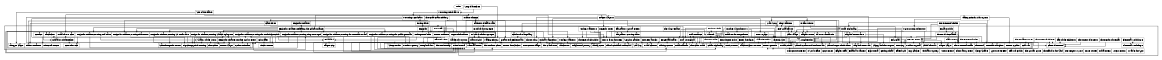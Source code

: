 digraph D {
        splines=ortho
        graph[pad="0.5", nodesep="0.02", ranksep="0.02", size="7.75,10.25"]
		nodes[nodesep=0.05, ranksep=0.05]
		edge[weight = 1.2]
		subgraph subs1a{
			rank = "same"
			"Animal Magnetism" [shape=box]
			"Between a Rock..." [shape=box]
			"Biohazard" [shape=box]
			"Creature of Fenkenstrain" [shape=box]
			"Elemental Workshop II" [shape=box]
			"Enter the Abyss" [shape=box]
			"Forgettable Tale..." [shape=box]
			"Ghosts Ahoy" [shape=box]
			"Grim Tales" [shape=box]
			"Haunted Mine" [shape=box]
			"Heroes' Quest" [shape=box]
			"Holy Grail" [shape=box]
			"Horror from the Deep" [shape=box]
			"Icthlarin's Little Helper" [shape=box]
			"Jungle Potion" [shape=box]
			"Making History" [shape=box]
			"Monkey Madness I" [shape=box]
		}
		
        subgraph subs1{
                rank = "same"
                
                "Nature Spirit" [shape=box]
                "Olaf's Quest" [shape=box]
                "Recipe for Disaster/Another Cook's Quest" [shape=box]
                "Recruitment Drive" [shape=box]
                "Scorpion Catcher" [shape=box]
                "Shades of Mort'ton" [shape=box]
                "Shadow of the Storm" [shape=box]
                "Tale of the Righteous" [shape=box]
                "The Ascent of Arceuus" [shape=box]
                "The Depths of Despair" [shape=box]
                "The Dig Site" [shape=box]
                "The Eyes of Glouphrie" [shape=box]
                "The Forsaken Tower" [shape=box]
                "The Fremennik Isles" [shape=box]
                "The Lost Tribe" [shape=box]
                "The Queen of Thieves" [shape=box]
                "Troll Stronghold" [shape=box]
                "What Lies Below" [shape=box]
        }
        subgraph subs2{
                rank = "same"
                "A Tail of Two Cats" [shape=box]
                "Bone Voyage" [shape=box]
                "Contact!" [shape=box]
                "Death to the Dorgeshuun" [shape=box]
                "Desert Treasure" [shape=box]
                "Eadgar's Ruse" [shape=box]
                "Fairytale I - Growing Pains" [shape=box]
                "Garden of Tranquillity" [shape=box]
                "In Search of the Myreque" [shape=box]
                "Rag and Bone Man II" [shape=box]
                "Ratcatchers" [shape=box]
                "Recipe for Disaster/Freeing Evil Dave" [shape=box]
                "Recipe for Disaster/Freeing King Awowogei" [shape=box]
                "Recipe for Disaster/Freeing Pirate Pete" [shape=box]
                "Recipe for Disaster/Freeing Sir Amik Varze" [shape=box]
                "Recipe for Disaster/Freeing Skrach Uglogwee" [shape=box]
                "Recipe for Disaster/Freeing the Goblin generals" [shape=box]
                "Recipe for Disaster/Freeing the Lumbridge Guide" [shape=box]
                "Recipe for Disaster/Freeing the Mountain Dwarf" [shape=box]
                "Shilo Village" [shape=box]
                "Tai Bwo Wannai Trio" [shape=box]
                "Throne of Miscellania" [shape=box]
                "Troll Romance" [shape=box]
                "Underground Pass" [shape=box]
                "Wanted!" [shape=box]
                "Zogre Flesh Eaters" [shape=box]
        }
        subgraph subs3{
                rank = "same"
                "Another Slice of H.A.M." [shape=box]
                "Devious Minds" [shape=box]
                "Fairytale II - Cure a Queen" [shape=box]
                "In Aid of the Myreque" [shape=box]
                "Legends' Quest" [shape=box]
                "Lunar Diplomacy" [shape=box]
                "Monkey Madness II" [shape=box]
                "My Arm's Big Adventure" [shape=box]
                "One Small Favour" [shape=box]
                "Recipe for Disaster/Defeating the Culinaromancer" [shape=box]
                "Regicide" [shape=box]
                "Royal Trouble" [shape=box]
                "Rum Deal" [shape=box]
                "The Slug Menace" [shape=box]
        }
        subgraph subs4{
                rank = "same"
                "Cabin Fever" [shape=box]
                "Darkness of Hallowvale" [shape=box]
                "Dream Mentor" [shape=box]
                "King's Ransom" [shape=box]
                "Recipe for Disaster" [shape=box]
                "Roving Elves" [shape=box]
                "Swan Song" [shape=box]
                "The Fremennik Exiles" [shape=box]
        }
        subgraph subs5{
                rank = "same"
                "A Taste of Hope" [shape=box]
                "Dragon Slayer II" [shape=box]
                "Making Friends with My Arm" [shape=box]
                "Mourning's End Part I" [shape=box]
                "The Great Brain Robbery" [shape=box]
        }
        subgraph subs6{
                rank = "same"
                "Mourning's End Part II" [shape=box]
                "Sins of the Father" [shape=box]
        }
        subgraph subs7{
                rank = "same"
                "Song of the Elves" [shape=box]
        }
        subgraph subs0{
                rank = "same"
                "A Porcine of Interest" [shape=box]
                "A Soul's Bane" [shape=box]
                "Clock Tower" [shape=box]
                "Eagles' Peak" [shape=box]
                "Enakhra's Lament" [shape=box]
                "Fight Arena" [shape=box]
                "Getting Ahead" [shape=box]
                "Hazeel Cult" [shape=box]
                "Imp Catcher" [shape=box]
                "Misthalin Mystery" [shape=box]
                "Monk's Friend" [shape=box]
                "Observatory Quest" [shape=box]
                "Sheep Shearer" [shape=box]
                "Spirits of the Elid" [shape=box]
                "Tears of Guthix" [shape=box]
                "The Corsair Curse" [shape=box]
                "The Hand in the Sand" [shape=box]
                "The Knight's Sword" [shape=box]
                "Tower of Life" [shape=box]
                "Tribal Totem" [shape=box]
                "Witch's Potion" [shape=box]
                "X Marks the Spot" [shape=box]
                spacer [style=invis]
        }
        subgraph subsbottomNoparent{
                rank = "same"
                spacer2 [style=invis]
                "Alfred Grimhand's Barcrawl" [shape=box]
                "Big Chompy Bird Hunting" [shape=box]
                "Black Knights' Fortress" [shape=box]
                "Client of Kourend" [shape=box]
                "Cold War" [shape=box]
                "Cook's Assistant" [shape=box]
                "Death Plateau" [shape=box]
                "Demon Slayer" [shape=box]
                "Doric's Quest" [shape=box]
                "Dragon Slayer" [shape=box]
                "Druidic Ritual" [shape=box]
                "Dwarf Cannon" [shape=box]
                "Elemental Workshop I" [shape=box]
                "Enlightened Journey" [shape=box]
                "Ernest the Chicken" [shape=box]
                "Family Crest" [shape=box]
                "Fishing Contest" [shape=box]
                "Gertrude's Cat" [shape=box]
                "Goblin Diplomacy" [shape=box]
                "Lost City" [shape=box]
                "Merlin's Crystal" [shape=box]
                "Mountain Daughter" [shape=box]
                "Murder Mystery" [shape=box]
                "Pirate's Treasure" [shape=box]
                "Plague City" [shape=box]
                "Priest in Peril" [shape=box]
                "Prince Ali Rescue" [shape=box]
                "Rag and Bone Man" [shape=box]
                "Romeo & Juliet" [shape=box]
                "Rune Mysteries" [shape=box]
                "Sea Slug" [shape=box]
                "Sheep Herder" [shape=box]
                "Shield of Arrav" [shape=box]
                "Skippy and the Mogres" [shape=box]
                "Started:Creature of Fenkenstrain" [shape=box]
                "Started:Legends' Quest" [shape=box]
                "Started:Zogre Flesh Eaters" [shape=box]
                "Temple of Ikov" [shape=box]
                "The Feud" [shape=box]
                "The Fremennik Trials" [shape=box]
                "The Giant Dwarf" [shape=box]
                "The Golem" [shape=box]
                "The Grand Tree" [shape=box]
                "The Restless Ghost" [shape=box]
                "The Tourist Trap" [shape=box]
                "Tree Gnome Village" [shape=box]
                "Vampyre Slayer" [shape=box]
                "Watchtower" [shape=box]
                "Waterfall Quest" [shape=box]
                "Witch's House" [shape=box]
        }
        spacer2 -> spacer  [style = invis]
        "A Tail of Two Cats" -> "Icthlarin's Little Helper" [penwidth=2, color=black]
        "A Taste of Hope" -> "Darkness of Hallowvale" [penwidth=2, color=black]
        "Animal Magnetism" -> "Ernest the Chicken" [penwidth=2, color=black]
        "Animal Magnetism" -> "Priest in Peril" [penwidth=2, color=black]
        "Animal Magnetism" -> "The Restless Ghost" [penwidth=2, color=black]
        "Another Slice of H.A.M." -> "Death to the Dorgeshuun" [penwidth=2, color=black]
        "Another Slice of H.A.M." -> "Druidic Ritual" [penwidth=2, color=black]
        "Another Slice of H.A.M." -> "The Dig Site" [penwidth=2, color=black]
        "Another Slice of H.A.M." -> "The Giant Dwarf" [penwidth=2, color=black]
        "Between a Rock..." -> "Dwarf Cannon" [penwidth=2, color=black]
        "Between a Rock..." -> "Fishing Contest" [penwidth=2, color=black]
        "Biohazard" -> "Plague City" [penwidth=2, color=black]
        "Bone Voyage" -> "The Dig Site" [penwidth=2, color=black]
        "Cabin Fever" -> "Pirate's Treasure" [penwidth=2, color=black]
        "Cabin Fever" -> "Rum Deal" [penwidth=2, color=black]
        "Contact!" -> "Icthlarin's Little Helper" [penwidth=2, color=black]
        "Contact!" -> "Prince Ali Rescue" [penwidth=2, color=black]
        "Creature of Fenkenstrain" -> "Priest in Peril" [penwidth=2, color=black]
        "Creature of Fenkenstrain" -> "The Restless Ghost" [penwidth=2, color=black]
        "Darkness of Hallowvale" -> "In Aid of the Myreque" [penwidth=2, color=black]
        "Death to the Dorgeshuun" -> "The Lost Tribe" [penwidth=2, color=black]
        "Desert Treasure" -> "Priest in Peril" [penwidth=2, color=black]
        "Desert Treasure" -> "Temple of Ikov" [penwidth=2, color=black]
        "Desert Treasure" -> "The Dig Site" [penwidth=2, color=black]
        "Desert Treasure" -> "The Tourist Trap" [penwidth=2, color=black]
        "Desert Treasure" -> "Troll Stronghold" [penwidth=2, color=black]
        "Desert Treasure" -> "Waterfall Quest" [penwidth=2, color=black]
        "Devious Minds" -> "Doric's Quest" [penwidth=2, color=black]
        "Devious Minds" -> "Enter the Abyss" [penwidth=2, color=black]
        "Devious Minds" -> "Troll Stronghold" [penwidth=2, color=black]
        "Devious Minds" -> "Wanted!" [penwidth=2, color=black]
        "Dragon Slayer II" -> "A Tail of Two Cats" [penwidth=2, color=black]
        "Dragon Slayer II" -> "Animal Magnetism" [penwidth=2, color=black]
        "Dragon Slayer II" -> "Bone Voyage" [penwidth=2, color=black]
        "Dragon Slayer II" -> "Client of Kourend" [penwidth=2, color=black]
        "Dragon Slayer II" -> "Dream Mentor" [penwidth=2, color=black]
        "Dragon Slayer II" -> "Ghosts Ahoy" [penwidth=2, color=black]
        "Dragon Slayer II" -> "Legends' Quest" [penwidth=2, color=black]
        "Dream Mentor" -> "Eadgar's Ruse" [penwidth=2, color=black]
        "Dream Mentor" -> "Lunar Diplomacy" [penwidth=2, color=black]
        "Eadgar's Ruse" -> "Druidic Ritual" [penwidth=2, color=black]
        "Eadgar's Ruse" -> "Troll Stronghold" [penwidth=2, color=black]
        "Elemental Workshop II" -> "Elemental Workshop I" [penwidth=2, color=black]
        "Enter the Abyss" -> "Rune Mysteries" [penwidth=2, color=black]
        "Fairytale I - Growing Pains" -> "Lost City" [penwidth=2, color=black]
        "Fairytale I - Growing Pains" -> "Nature Spirit" [penwidth=2, color=black]
        "Fairytale II - Cure a Queen" -> "Fairytale I - Growing Pains" [penwidth=2, color=black]
        "Forgettable Tale..." -> "Fishing Contest" [penwidth=2, color=black]
        "Forgettable Tale..." -> "The Giant Dwarf" [penwidth=2, color=black]
        "Garden of Tranquillity" -> "Creature of Fenkenstrain" [penwidth=2, color=black]
        "Ghosts Ahoy" -> "Priest in Peril" [penwidth=2, color=black]
        "Ghosts Ahoy" -> "The Restless Ghost" [penwidth=2, color=black]
        "Grim Tales" -> "Witch's House" [penwidth=2, color=black]
        "Haunted Mine" -> "Priest in Peril" [penwidth=2, color=black]
        "Heroes' Quest" -> "Dragon Slayer" [penwidth=2, color=black]
        "Heroes' Quest" -> "Druidic Ritual" [penwidth=2, color=black]
        "Heroes' Quest" -> "Lost City" [penwidth=2, color=black]
        "Heroes' Quest" -> "Merlin's Crystal" [penwidth=2, color=black]
        "Heroes' Quest" -> "Shield of Arrav" [penwidth=2, color=black]
        "Holy Grail" -> "Merlin's Crystal" [penwidth=2, color=black]
        "Horror from the Deep" -> "Alfred Grimhand's Barcrawl" [penwidth=2, color=black]
        "Icthlarin's Little Helper" -> "Gertrude's Cat" [penwidth=2, color=black]
        "In Aid of the Myreque" -> "In Search of the Myreque" [penwidth=2, color=black]
        "In Search of the Myreque" -> "Nature Spirit" [penwidth=2, color=black]
        "Jungle Potion" -> "Druidic Ritual" [penwidth=2, color=black]
        "King's Ransom" -> "Black Knights' Fortress" [penwidth=2, color=black]
        "King's Ransom" -> "Holy Grail" [penwidth=2, color=black]
        "King's Ransom" -> "Murder Mystery" [penwidth=2, color=black]
        "King's Ransom" -> "One Small Favour" [penwidth=2, color=black]
        "Legends' Quest" -> "Family Crest" [penwidth=2, color=black]
        "Legends' Quest" -> "Heroes' Quest" [penwidth=2, color=black]
        "Legends' Quest" -> "Shilo Village" [penwidth=2, color=black]
        "Legends' Quest" -> "Underground Pass" [penwidth=2, color=black]
        "Legends' Quest" -> "Waterfall Quest" [penwidth=2, color=black]
        "Lunar Diplomacy" -> "Lost City" [penwidth=2, color=black]
        "Lunar Diplomacy" -> "Rune Mysteries" [penwidth=2, color=black]
        "Lunar Diplomacy" -> "Shilo Village" [penwidth=2, color=black]
        "Lunar Diplomacy" -> "The Fremennik Trials" [penwidth=2, color=black]
        "Making Friends with My Arm" -> "Cold War" [penwidth=2, color=black]
        "Making Friends with My Arm" -> "My Arm's Big Adventure" [penwidth=2, color=black]
        "Making Friends with My Arm" -> "Romeo & Juliet" [penwidth=2, color=black]
        "Making Friends with My Arm" -> "Swan Song" [penwidth=2, color=black]
        "Making History" -> "Priest in Peril" [penwidth=2, color=black]
        "Making History" -> "The Restless Ghost" [penwidth=2, color=black]
        "Monkey Madness I" -> "The Grand Tree" [penwidth=2, color=black]
        "Monkey Madness I" -> "Tree Gnome Village" [penwidth=2, color=black]
        "Monkey Madness II" -> "Enlightened Journey" [penwidth=2, color=black]
        "Monkey Madness II" -> "Recipe for Disaster/Freeing King Awowogei" [penwidth=2, color=black]
        "Monkey Madness II" -> "The Eyes of Glouphrie" [penwidth=2, color=black]
        "Monkey Madness II" -> "Troll Stronghold" [penwidth=2, color=black]
        "Monkey Madness II" -> "Watchtower" [penwidth=2, color=black]
        "Mourning's End Part I" -> "Big Chompy Bird Hunting" [penwidth=2, color=black]
        "Mourning's End Part I" -> "Roving Elves" [penwidth=2, color=black]
        "Mourning's End Part I" -> "Sheep Herder" [penwidth=2, color=black]
        "Mourning's End Part II" -> "Mourning's End Part I" [penwidth=2, color=black]
        "My Arm's Big Adventure" -> "Eadgar's Ruse" [penwidth=2, color=black]
        "My Arm's Big Adventure" -> "Jungle Potion" [penwidth=2, color=black]
        "My Arm's Big Adventure" -> "The Feud" [penwidth=2, color=black]
        "Nature Spirit" -> "Priest in Peril" [penwidth=2, color=black]
        "Nature Spirit" -> "The Restless Ghost" [penwidth=2, color=black]
        "Olaf's Quest" -> "The Fremennik Trials" [penwidth=2, color=black]
        "One Small Favour" -> "Rune Mysteries" [penwidth=2, color=black]
        "One Small Favour" -> "Shilo Village" [penwidth=2, color=black]
        "Rag and Bone Man II" -> "Horror from the Deep" [penwidth=2, color=black]
        "Rag and Bone Man II" -> "Rag and Bone Man" [penwidth=2, color=black]
        "Rag and Bone Man II" -> "Skippy and the Mogres" [penwidth=2, color=black]
        "Rag and Bone Man II" -> "Started:Creature of Fenkenstrain" [penwidth=2, color=black]
        "Rag and Bone Man II" -> "Started:Zogre Flesh Eaters" [penwidth=2, color=black]
        "Rag and Bone Man II" -> "The Fremennik Trials" [penwidth=2, color=black]
        "Ratcatchers" -> "Icthlarin's Little Helper" [penwidth=2, color=black]
        "Recipe for Disaster" -> "Recipe for Disaster/Defeating the Culinaromancer" [penwidth=2, color=black]
        "Recipe for Disaster/Another Cook's Quest" -> "Cook's Assistant" [penwidth=2, color=black]
        "Recipe for Disaster/Defeating the Culinaromancer" -> "Desert Treasure" [penwidth=2, color=black]
        "Recipe for Disaster/Defeating the Culinaromancer" -> "Horror from the Deep" [penwidth=2, color=black]
        "Recipe for Disaster/Defeating the Culinaromancer" -> "Recipe for Disaster/Freeing Evil Dave" [penwidth=2, color=black]
        "Recipe for Disaster/Defeating the Culinaromancer" -> "Recipe for Disaster/Freeing King Awowogei" [penwidth=2, color=black]
        "Recipe for Disaster/Defeating the Culinaromancer" -> "Recipe for Disaster/Freeing Pirate Pete" [penwidth=2, color=black]
        "Recipe for Disaster/Defeating the Culinaromancer" -> "Recipe for Disaster/Freeing Sir Amik Varze" [penwidth=2, color=black]
        "Recipe for Disaster/Defeating the Culinaromancer" -> "Recipe for Disaster/Freeing Skrach Uglogwee" [penwidth=2, color=black]
        "Recipe for Disaster/Defeating the Culinaromancer" -> "Recipe for Disaster/Freeing the Goblin generals" [penwidth=2, color=black]
        "Recipe for Disaster/Defeating the Culinaromancer" -> "Recipe for Disaster/Freeing the Lumbridge Guide" [penwidth=2, color=black]
        "Recipe for Disaster/Defeating the Culinaromancer" -> "Recipe for Disaster/Freeing the Mountain Dwarf" [penwidth=2, color=black]
        "Recipe for Disaster/Freeing Evil Dave" -> "Gertrude's Cat" [penwidth=2, color=black]
        "Recipe for Disaster/Freeing Evil Dave" -> "Recipe for Disaster/Another Cook's Quest" [penwidth=2, color=black]
        "Recipe for Disaster/Freeing Evil Dave" -> "Shadow of the Storm" [penwidth=2, color=black]
        "Recipe for Disaster/Freeing King Awowogei" -> "Monkey Madness I" [penwidth=2, color=black]
        "Recipe for Disaster/Freeing King Awowogei" -> "Recipe for Disaster/Another Cook's Quest" [penwidth=2, color=black]
        "Recipe for Disaster/Freeing Pirate Pete" -> "Recipe for Disaster/Another Cook's Quest" [penwidth=2, color=black]
        "Recipe for Disaster/Freeing Sir Amik Varze" -> "Recipe for Disaster/Another Cook's Quest" [penwidth=2, color=black]
        "Recipe for Disaster/Freeing Sir Amik Varze" -> "Started:Legends' Quest" [penwidth=2, color=black]
        "Recipe for Disaster/Freeing Skrach Uglogwee" -> "Big Chompy Bird Hunting" [penwidth=2, color=black]
        "Recipe for Disaster/Freeing Skrach Uglogwee" -> "Recipe for Disaster/Another Cook's Quest" [penwidth=2, color=black]
        "Recipe for Disaster/Freeing the Goblin generals" -> "Goblin Diplomacy" [penwidth=2, color=black]
        "Recipe for Disaster/Freeing the Goblin generals" -> "Recipe for Disaster/Another Cook's Quest" [penwidth=2, color=black]
        "Recipe for Disaster/Freeing the Lumbridge Guide" -> "Big Chompy Bird Hunting" [penwidth=2, color=black]
        "Recipe for Disaster/Freeing the Lumbridge Guide" -> "Biohazard" [penwidth=2, color=black]
        "Recipe for Disaster/Freeing the Lumbridge Guide" -> "Demon Slayer" [penwidth=2, color=black]
        "Recipe for Disaster/Freeing the Lumbridge Guide" -> "Murder Mystery" [penwidth=2, color=black]
        "Recipe for Disaster/Freeing the Lumbridge Guide" -> "Nature Spirit" [penwidth=2, color=black]
        "Recipe for Disaster/Freeing the Lumbridge Guide" -> "Recipe for Disaster/Another Cook's Quest" [penwidth=2, color=black]
        "Recipe for Disaster/Freeing the Lumbridge Guide" -> "Witch's House" [penwidth=2, color=black]
        "Recipe for Disaster/Freeing the Mountain Dwarf" -> "Fishing Contest" [penwidth=2, color=black]
        "Recipe for Disaster/Freeing the Mountain Dwarf" -> "Recipe for Disaster/Another Cook's Quest" [penwidth=2, color=black]
        "Recruitment Drive" -> "Black Knights' Fortress" [penwidth=2, color=black]
        "Recruitment Drive" -> "Druidic Ritual" [penwidth=2, color=black]
        "Regicide" -> "Underground Pass" [penwidth=2, color=black]
        "Roving Elves" -> "Regicide" [penwidth=2, color=black]
        "Roving Elves" -> "Waterfall Quest" [penwidth=2, color=black]
        "Royal Trouble" -> "Throne of Miscellania" [penwidth=2, color=black]
        "Rum Deal" -> "Priest in Peril" [penwidth=2, color=black]
        "Rum Deal" -> "Zogre Flesh Eaters" [penwidth=2, color=black]
        "Scorpion Catcher" -> "Alfred Grimhand's Barcrawl" [penwidth=2, color=black]
        "Shades of Mort'ton" -> "Priest in Peril" [penwidth=2, color=black]
        "Shadow of the Storm" -> "Demon Slayer" [penwidth=2, color=black]
        "Shadow of the Storm" -> "The Golem" [penwidth=2, color=black]
        "Shilo Village" -> "Jungle Potion" [penwidth=2, color=black]
        "Sins of the Father" -> "A Taste of Hope" [penwidth=2, color=black]
        "Sins of the Father" -> "Vampyre Slayer" [penwidth=2, color=black]
        "Song of the Elves" -> "Making History" [penwidth=2, color=black]
        "Song of the Elves" -> "Mourning's End Part II" [penwidth=2, color=black]
        "Swan Song" -> "Garden of Tranquillity" [penwidth=2, color=black]
        "Swan Song" -> "One Small Favour" [penwidth=2, color=black]
        "Tai Bwo Wannai Trio" -> "Jungle Potion" [penwidth=2, color=black]
        "Tale of the Righteous" -> "Client of Kourend" [penwidth=2, color=black]
        "The Ascent of Arceuus" -> "Client of Kourend" [penwidth=2, color=black]
        "The Depths of Despair" -> "Client of Kourend" [penwidth=2, color=black]
        "The Dig Site" -> "Druidic Ritual" [penwidth=2, color=black]
        "The Eyes of Glouphrie" -> "The Grand Tree" [penwidth=2, color=black]
        "The Forsaken Tower" -> "Client of Kourend" [penwidth=2, color=black]
        "The Fremennik Exiles" -> "Heroes' Quest" [penwidth=2, color=black]
        "The Fremennik Exiles" -> "Lunar Diplomacy" [penwidth=2, color=black]
        "The Fremennik Exiles" -> "Mountain Daughter" [penwidth=2, color=black]
        "The Fremennik Exiles" -> "The Fremennik Isles" [penwidth=2, color=black]
        "The Fremennik Isles" -> "The Fremennik Trials" [penwidth=2, color=black]
        "The Great Brain Robbery" -> "Cabin Fever" [penwidth=2, color=black]
        "The Great Brain Robbery" -> "Creature of Fenkenstrain" [penwidth=2, color=black]
        "The Great Brain Robbery" -> "Recipe for Disaster/Freeing Pirate Pete" [penwidth=2, color=black]
        "The Lost Tribe" -> "Goblin Diplomacy" [penwidth=2, color=black]
        "The Lost Tribe" -> "Rune Mysteries" [penwidth=2, color=black]
        "The Queen of Thieves" -> "Client of Kourend" [penwidth=2, color=black]
        "The Slug Menace" -> "Sea Slug" [penwidth=2, color=black]
        "The Slug Menace" -> "Wanted!" [penwidth=2, color=black]
        "Throne of Miscellania" -> "Heroes' Quest" [penwidth=2, color=black]
        "Throne of Miscellania" -> "The Fremennik Trials" [penwidth=2, color=black]
        "Troll Romance" -> "Troll Stronghold" [penwidth=2, color=black]
        "Troll Stronghold" -> "Death Plateau" [penwidth=2, color=black]
        "Underground Pass" -> "Biohazard" [penwidth=2, color=black]
        "Wanted!" -> "Priest in Peril" [penwidth=2, color=black]
        "Wanted!" -> "Recruitment Drive" [penwidth=2, color=black]
        "Wanted!" -> "The Lost Tribe" [penwidth=2, color=black]
        "What Lies Below" -> "Rune Mysteries" [penwidth=2, color=black]
        "Zogre Flesh Eaters" -> "Big Chompy Bird Hunting" [penwidth=2, color=black]
        "Zogre Flesh Eaters" -> "Jungle Potion" [penwidth=2, color=black]
}